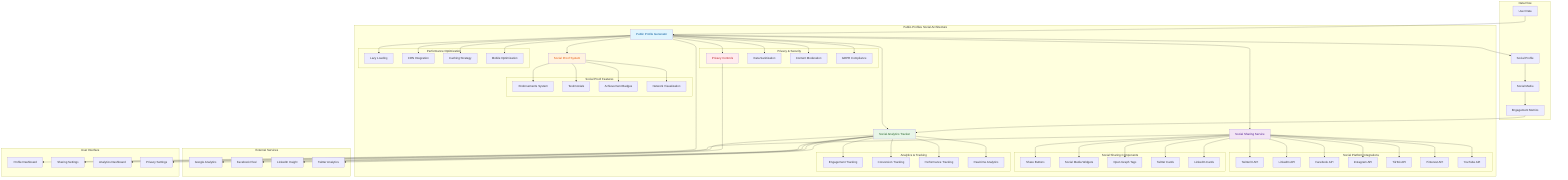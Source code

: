 graph TB
    subgraph "Public-Profiles Social Architecture"
        PP[Public Profile Generator] --> SSS[Social Sharing Service]
        PP --> SAT[Social Analytics Tracker]
        PP --> SPS[Social Proof System]
        
        subgraph "Social Platform Integrations"
            TW[Twitter/X API]
            LI[LinkedIn API] 
            FB[Facebook API]
            IG[Instagram API]
            TT[TikTok API]
            PIN[Pinterest API]
            YT[YouTube API]
        end
        
        subgraph "Social Sharing Components"
            SB[Share Buttons]
            SMW[Social Media Widgets]
            OGT[Open Graph Tags]
            TC[Twitter Cards]
            LIC[LinkedIn Cards]
        end
        
        subgraph "Analytics & Tracking"
            ET[Engagement Tracking]
            CT[Conversion Tracking]
            PT[Performance Tracking]
            RT[Real-time Analytics]
        end
        
        subgraph "Social Proof Features"
            EN[Endorsements System]
            TE[Testimonials]
            AB[Achievement Badges]
            NV[Network Visualization]
        end
        
        subgraph "Privacy & Security"
            PC[Privacy Controls]
            DS[Data Sanitization]
            CM[Content Moderation]
            GC[GDPR Compliance]
        end
        
        subgraph "Performance Optimization"
            LL[Lazy Loading]
            CDN[CDN Integration]
            CS[Caching Strategy]
            MO[Mobile Optimization]
        end
    end
    
    %% Social Platform Connections
    SSS --> TW
    SSS --> LI
    SSS --> FB
    SSS --> IG
    SSS --> TT
    SSS --> PIN
    SSS --> YT
    
    %% Component Connections
    SSS --> SB
    SSS --> SMW
    SSS --> OGT
    SSS --> TC
    SSS --> LIC
    
    %% Analytics Connections
    SAT --> ET
    SAT --> CT
    SAT --> PT
    SAT --> RT
    
    %% Social Proof Connections
    SPS --> EN
    SPS --> TE
    SPS --> AB
    SPS --> NV
    
    %% Privacy Connections
    PP --> PC
    PP --> DS
    PP --> CM
    PP --> GC
    
    %% Performance Connections
    PP --> LL
    PP --> CDN
    PP --> CS
    PP --> MO
    
    %% External Integrations
    subgraph "External Services"
        GA[Google Analytics]
        FB_P[Facebook Pixel]
        LI_I[LinkedIn Insight]
        TW_A[Twitter Analytics]
    end
    
    SAT --> GA
    SAT --> FB_P
    SAT --> LI_I
    SAT --> TW_A
    
    %% Data Flow
    subgraph "Data Flow"
        UD[User Data] --> PP
        PP --> SP[Social Profile]
        SP --> SM[Social Media]
        SM --> EN_M[Engagement Metrics]
        EN_M --> SAT
    end
    
    %% User Interface
    subgraph "User Interface"
        PD[Profile Dashboard]
        SS[Sharing Settings]
        AS[Analytics Dashboard]
        PS[Privacy Settings]
    end
    
    PP --> PD
    SSS --> SS
    SAT --> AS
    PC --> PS
    
    style PP fill:#e1f5fe
    style SSS fill:#f3e5f5
    style SAT fill:#e8f5e8
    style SPS fill:#fff3e0
    style PC fill:#ffebee
    style PP color:#01579b
    style SSS color:#4a148c
    style SAT color:#1b5e20
    style SPS color:#e65100
    style PC color:#b71c1c